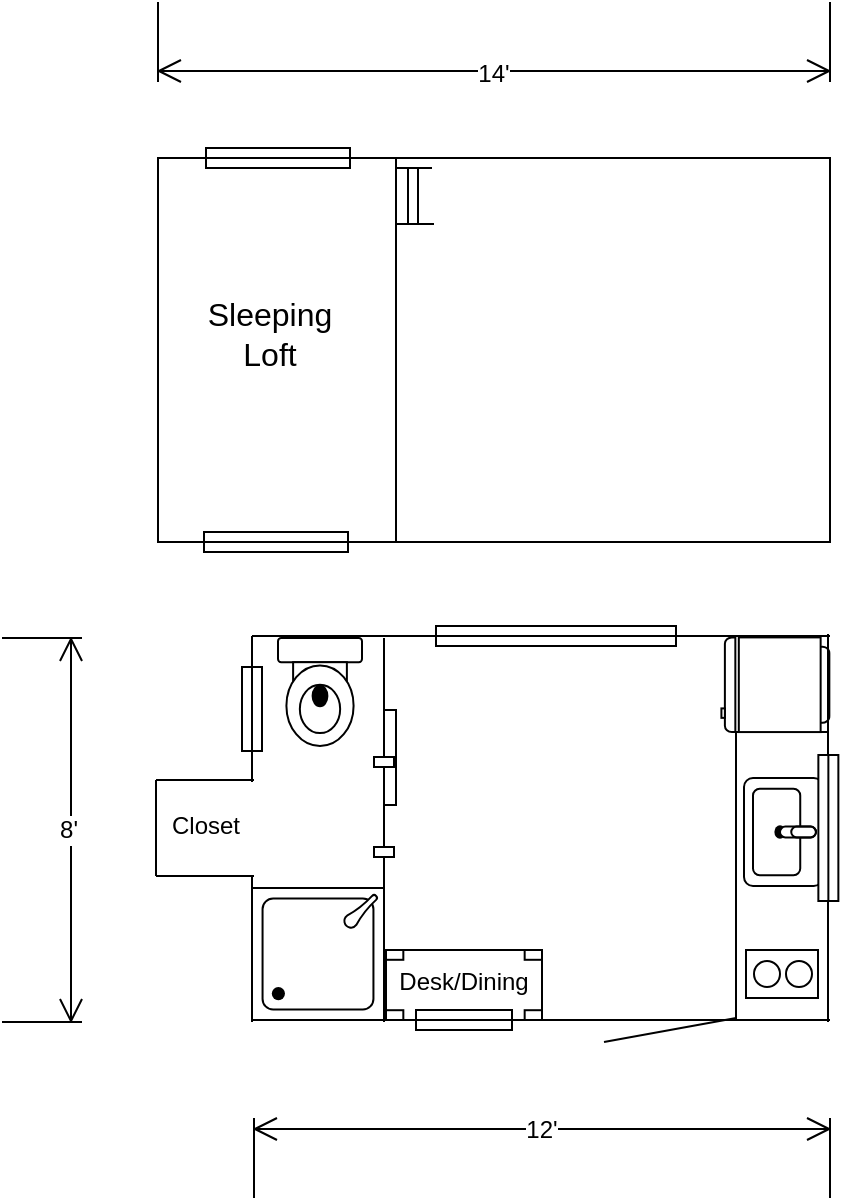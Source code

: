 <mxfile version="14.2.9" type="github">
  <diagram id="dP-3ydXmpXhY3HkfoGGU" name="Page-1">
    <mxGraphModel dx="782" dy="433" grid="1" gridSize="6" guides="1" tooltips="1" connect="1" arrows="1" fold="1" page="1" pageScale="1" pageWidth="1100" pageHeight="850" math="0" shadow="0">
      <root>
        <mxCell id="0" />
        <mxCell id="1" parent="0" />
        <mxCell id="VHmf-gFBF9Twc_fDAIp--28" value="" style="rounded=0;whiteSpace=wrap;html=1;strokeWidth=1;direction=south;" vertex="1" parent="1">
          <mxGeometry x="497" y="456" width="6" height="47.5" as="geometry" />
        </mxCell>
        <mxCell id="VHmf-gFBF9Twc_fDAIp--19" value="" style="rounded=0;whiteSpace=wrap;html=1;strokeWidth=1;direction=south;" vertex="1" parent="1">
          <mxGeometry x="673" y="467" width="46" height="144" as="geometry" />
        </mxCell>
        <mxCell id="VHmf-gFBF9Twc_fDAIp--1" value="" style="rounded=0;whiteSpace=wrap;html=1;" vertex="1" parent="1">
          <mxGeometry x="384" y="180" width="336" height="192" as="geometry" />
        </mxCell>
        <mxCell id="VHmf-gFBF9Twc_fDAIp--2" value="" style="line;strokeWidth=1;direction=south;html=1;" vertex="1" parent="1">
          <mxGeometry x="498" y="180" width="10" height="192" as="geometry" />
        </mxCell>
        <mxCell id="VHmf-gFBF9Twc_fDAIp--3" value="" style="line;strokeWidth=1;html=1;" vertex="1" parent="1">
          <mxGeometry x="431" y="414" width="289" height="10" as="geometry" />
        </mxCell>
        <mxCell id="VHmf-gFBF9Twc_fDAIp--4" value="" style="line;strokeWidth=1;html=1;" vertex="1" parent="1">
          <mxGeometry x="432" y="606" width="288" height="10" as="geometry" />
        </mxCell>
        <mxCell id="VHmf-gFBF9Twc_fDAIp--5" value="" style="line;strokeWidth=1;direction=south;html=1;" vertex="1" parent="1">
          <mxGeometry x="714" y="418" width="10" height="194" as="geometry" />
        </mxCell>
        <mxCell id="VHmf-gFBF9Twc_fDAIp--6" value="" style="line;strokeWidth=1;direction=south;html=1;" vertex="1" parent="1">
          <mxGeometry x="426" y="419" width="10" height="73" as="geometry" />
        </mxCell>
        <mxCell id="VHmf-gFBF9Twc_fDAIp--7" value="" style="line;strokeWidth=1;direction=south;html=1;" vertex="1" parent="1">
          <mxGeometry x="426" y="539" width="10" height="73" as="geometry" />
        </mxCell>
        <mxCell id="VHmf-gFBF9Twc_fDAIp--8" value="" style="line;strokeWidth=1;html=1;" vertex="1" parent="1">
          <mxGeometry x="383" y="534" width="49" height="10" as="geometry" />
        </mxCell>
        <mxCell id="VHmf-gFBF9Twc_fDAIp--9" value="" style="line;strokeWidth=1;html=1;" vertex="1" parent="1">
          <mxGeometry x="383" y="486" width="49" height="10" as="geometry" />
        </mxCell>
        <mxCell id="VHmf-gFBF9Twc_fDAIp--10" value="" style="line;strokeWidth=1;direction=south;html=1;" vertex="1" parent="1">
          <mxGeometry x="378" y="491" width="10" height="48" as="geometry" />
        </mxCell>
        <mxCell id="VHmf-gFBF9Twc_fDAIp--11" value="" style="verticalLabelPosition=bottom;html=1;verticalAlign=top;align=center;shape=mxgraph.floorplan.shower;strokeWidth=1;" vertex="1" parent="1">
          <mxGeometry x="431" y="545" width="66" height="66" as="geometry" />
        </mxCell>
        <mxCell id="VHmf-gFBF9Twc_fDAIp--12" value="" style="verticalLabelPosition=bottom;html=1;verticalAlign=top;align=center;shape=mxgraph.floorplan.toilet;strokeWidth=1;" vertex="1" parent="1">
          <mxGeometry x="444" y="420" width="42" height="54" as="geometry" />
        </mxCell>
        <mxCell id="VHmf-gFBF9Twc_fDAIp--13" value="" style="line;strokeWidth=1;direction=south;html=1;" vertex="1" parent="1">
          <mxGeometry x="492" y="420" width="10" height="192" as="geometry" />
        </mxCell>
        <mxCell id="VHmf-gFBF9Twc_fDAIp--14" value="" style="verticalLabelPosition=bottom;html=1;verticalAlign=top;align=center;shape=mxgraph.floorplan.table;strokeWidth=1;" vertex="1" parent="1">
          <mxGeometry x="498" y="576" width="78" height="35" as="geometry" />
        </mxCell>
        <mxCell id="VHmf-gFBF9Twc_fDAIp--15" value="" style="verticalLabelPosition=bottom;html=1;verticalAlign=top;align=center;shape=mxgraph.floorplan.window;strokeWidth=1;" vertex="1" parent="1">
          <mxGeometry x="513" y="606" width="48" height="10" as="geometry" />
        </mxCell>
        <mxCell id="VHmf-gFBF9Twc_fDAIp--16" value="" style="verticalLabelPosition=bottom;html=1;verticalAlign=top;align=center;shape=mxgraph.floorplan.window;strokeWidth=1;" vertex="1" parent="1">
          <mxGeometry x="523" y="414" width="120" height="10" as="geometry" />
        </mxCell>
        <mxCell id="VHmf-gFBF9Twc_fDAIp--17" value="" style="verticalLabelPosition=bottom;html=1;verticalAlign=top;align=center;shape=mxgraph.floorplan.refrigerator;strokeWidth=1;rotation=90;" vertex="1" parent="1">
          <mxGeometry x="669.04" y="416.37" width="47.33" height="54" as="geometry" />
        </mxCell>
        <mxCell id="VHmf-gFBF9Twc_fDAIp--18" value="" style="verticalLabelPosition=bottom;html=1;verticalAlign=top;align=center;shape=mxgraph.floorplan.sink_2;strokeWidth=1;direction=south;" vertex="1" parent="1">
          <mxGeometry x="677" y="490" width="39.37" height="54" as="geometry" />
        </mxCell>
        <mxCell id="VHmf-gFBF9Twc_fDAIp--20" value="" style="verticalLabelPosition=bottom;html=1;verticalAlign=top;align=center;shape=mxgraph.floorplan.window;strokeWidth=1;direction=south;" vertex="1" parent="1">
          <mxGeometry x="714.18" y="478.5" width="10" height="73" as="geometry" />
        </mxCell>
        <mxCell id="VHmf-gFBF9Twc_fDAIp--21" value="" style="rounded=0;whiteSpace=wrap;html=1;strokeWidth=1;" vertex="1" parent="1">
          <mxGeometry x="678" y="576" width="36" height="24" as="geometry" />
        </mxCell>
        <mxCell id="VHmf-gFBF9Twc_fDAIp--22" value="" style="ellipse;whiteSpace=wrap;html=1;aspect=fixed;strokeWidth=1;" vertex="1" parent="1">
          <mxGeometry x="682" y="581.5" width="13" height="13" as="geometry" />
        </mxCell>
        <mxCell id="VHmf-gFBF9Twc_fDAIp--23" value="" style="ellipse;whiteSpace=wrap;html=1;aspect=fixed;strokeWidth=1;" vertex="1" parent="1">
          <mxGeometry x="698" y="581.5" width="13" height="13" as="geometry" />
        </mxCell>
        <mxCell id="VHmf-gFBF9Twc_fDAIp--25" value="" style="endArrow=none;html=1;entryX=0.837;entryY=0.4;entryDx=0;entryDy=0;entryPerimeter=0;" edge="1" parent="1" target="VHmf-gFBF9Twc_fDAIp--4">
          <mxGeometry width="50" height="50" relative="1" as="geometry">
            <mxPoint x="607" y="622" as="sourcePoint" />
            <mxPoint x="662" y="612" as="targetPoint" />
          </mxGeometry>
        </mxCell>
        <mxCell id="VHmf-gFBF9Twc_fDAIp--27" value="" style="verticalLabelPosition=bottom;html=1;verticalAlign=top;align=center;shape=mxgraph.floorplan.opening;strokeWidth=1;direction=south;" vertex="1" parent="1">
          <mxGeometry x="492" y="479.5" width="10" height="50" as="geometry" />
        </mxCell>
        <mxCell id="VHmf-gFBF9Twc_fDAIp--29" value="Closet" style="text;html=1;strokeColor=none;fillColor=none;align=center;verticalAlign=middle;whiteSpace=wrap;rounded=0;" vertex="1" parent="1">
          <mxGeometry x="388" y="504" width="40" height="20" as="geometry" />
        </mxCell>
        <mxCell id="VHmf-gFBF9Twc_fDAIp--30" value="" style="verticalLabelPosition=bottom;html=1;verticalAlign=top;align=center;shape=mxgraph.floorplan.window;strokeWidth=1;" vertex="1" parent="1">
          <mxGeometry x="408" y="175" width="72" height="10" as="geometry" />
        </mxCell>
        <mxCell id="VHmf-gFBF9Twc_fDAIp--31" value="" style="verticalLabelPosition=bottom;html=1;verticalAlign=top;align=center;shape=mxgraph.floorplan.window;strokeWidth=1;" vertex="1" parent="1">
          <mxGeometry x="407" y="367" width="72" height="10" as="geometry" />
        </mxCell>
        <mxCell id="VHmf-gFBF9Twc_fDAIp--32" value="" style="line;strokeWidth=1;html=1;" vertex="1" parent="1">
          <mxGeometry x="503" y="180" width="18" height="10" as="geometry" />
        </mxCell>
        <mxCell id="VHmf-gFBF9Twc_fDAIp--33" value="" style="line;strokeWidth=1;html=1;" vertex="1" parent="1">
          <mxGeometry x="503" y="208" width="19" height="10" as="geometry" />
        </mxCell>
        <mxCell id="VHmf-gFBF9Twc_fDAIp--34" value="" style="verticalLabelPosition=bottom;html=1;verticalAlign=top;align=center;shape=mxgraph.floorplan.window;strokeWidth=1;direction=south;" vertex="1" parent="1">
          <mxGeometry x="426" y="434.5" width="10" height="42" as="geometry" />
        </mxCell>
        <mxCell id="VHmf-gFBF9Twc_fDAIp--36" value="" style="line;strokeWidth=1;direction=south;html=1;" vertex="1" parent="1">
          <mxGeometry x="457" y="185" width="114" height="28" as="geometry" />
        </mxCell>
        <mxCell id="VHmf-gFBF9Twc_fDAIp--35" value="" style="line;strokeWidth=1;direction=south;html=1;" vertex="1" parent="1">
          <mxGeometry x="504" y="185" width="10" height="28" as="geometry" />
        </mxCell>
        <mxCell id="VHmf-gFBF9Twc_fDAIp--40" value="&lt;font style=&quot;font-size: 16px&quot;&gt;Sleeping Loft&lt;/font&gt;" style="text;html=1;strokeColor=none;fillColor=none;align=center;verticalAlign=middle;whiteSpace=wrap;rounded=0;" vertex="1" parent="1">
          <mxGeometry x="420" y="258" width="40" height="20" as="geometry" />
        </mxCell>
        <mxCell id="VHmf-gFBF9Twc_fDAIp--41" value="8&#39;" style="shape=dimension;direction=north;whiteSpace=wrap;html=1;align=right;points=[];verticalAlign=middle;labelBackgroundColor=#ffffff;strokeWidth=1;" vertex="1" parent="1">
          <mxGeometry x="306" y="420" width="40" height="192" as="geometry" />
        </mxCell>
        <mxCell id="VHmf-gFBF9Twc_fDAIp--42" value="12&#39;" style="shape=dimension;direction=west;whiteSpace=wrap;html=1;align=center;points=[];verticalAlign=top;spacingTop=-8;labelBackgroundColor=#ffffff;strokeWidth=1;" vertex="1" parent="1">
          <mxGeometry x="432" y="660" width="288" height="40" as="geometry" />
        </mxCell>
        <mxCell id="VHmf-gFBF9Twc_fDAIp--43" value="14&#39;" style="shape=dimension;whiteSpace=wrap;html=1;align=center;points=[];verticalAlign=bottom;spacingBottom=-5;labelBackgroundColor=#ffffff;strokeWidth=1;" vertex="1" parent="1">
          <mxGeometry x="384" y="102" width="336" height="40" as="geometry" />
        </mxCell>
        <mxCell id="VHmf-gFBF9Twc_fDAIp--44" value="Desk/Dining" style="text;html=1;strokeColor=none;fillColor=none;align=center;verticalAlign=middle;whiteSpace=wrap;rounded=0;" vertex="1" parent="1">
          <mxGeometry x="517" y="582" width="40" height="20" as="geometry" />
        </mxCell>
      </root>
    </mxGraphModel>
  </diagram>
</mxfile>

